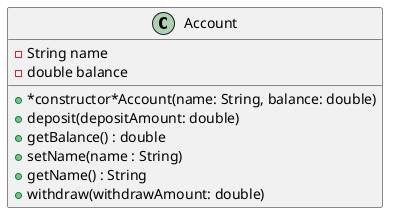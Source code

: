 @startuml
class Account {
    -String name
    -double balance
    +*constructor*Account(name: String, balance: double)
    +deposit(depositAmount: double)
    +getBalance() : double
    +setName(name : String)
    +getName() : String
    +withdraw(withdrawAmount: double)

}
@enduml